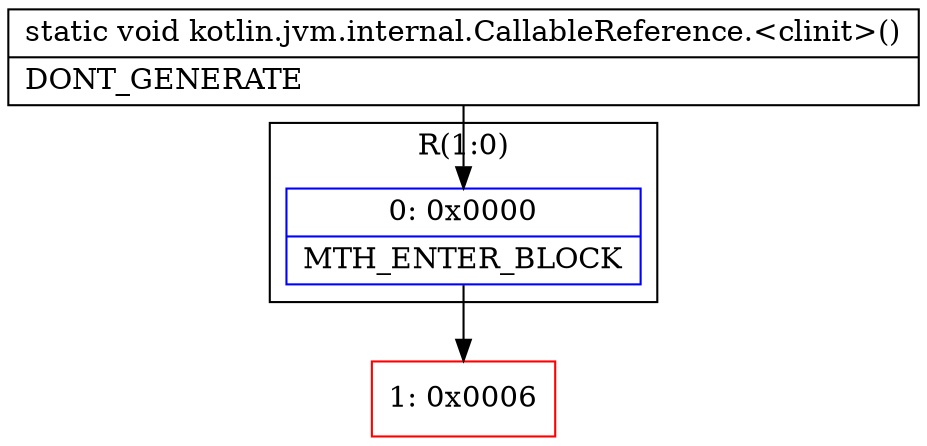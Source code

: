 digraph "CFG forkotlin.jvm.internal.CallableReference.\<clinit\>()V" {
subgraph cluster_Region_1987635037 {
label = "R(1:0)";
node [shape=record,color=blue];
Node_0 [shape=record,label="{0\:\ 0x0000|MTH_ENTER_BLOCK\l}"];
}
Node_1 [shape=record,color=red,label="{1\:\ 0x0006}"];
MethodNode[shape=record,label="{static void kotlin.jvm.internal.CallableReference.\<clinit\>()  | DONT_GENERATE\l}"];
MethodNode -> Node_0;
Node_0 -> Node_1;
}

